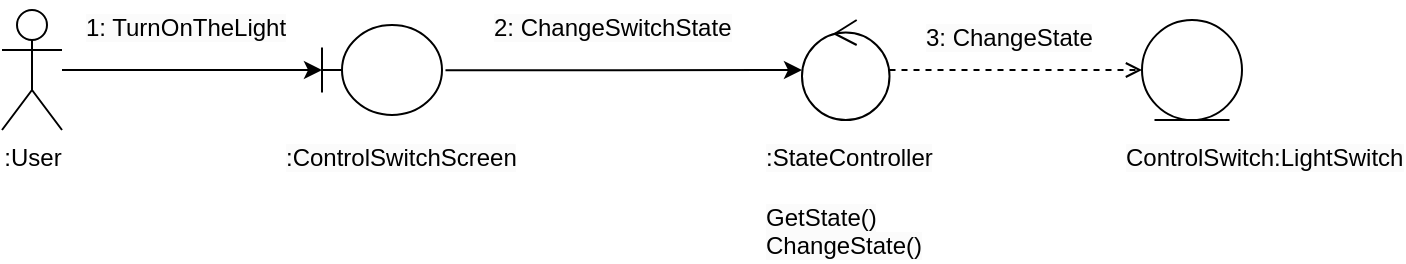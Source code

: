 <mxfile version="22.0.6" type="device">
  <diagram name="Страница — 1" id="B7_EgXtic_XTBQ914R1s">
    <mxGraphModel dx="624" dy="867" grid="1" gridSize="10" guides="1" tooltips="1" connect="1" arrows="1" fold="1" page="1" pageScale="1" pageWidth="827" pageHeight="1169" math="0" shadow="0">
      <root>
        <mxCell id="0" />
        <mxCell id="1" parent="0" />
        <mxCell id="8agiEXOs-_Uzl_Cm2DTF-12" value="" style="edgeStyle=orthogonalEdgeStyle;rounded=0;orthogonalLoop=1;jettySize=auto;html=1;" edge="1" parent="1" source="8agiEXOs-_Uzl_Cm2DTF-1" target="8agiEXOs-_Uzl_Cm2DTF-4">
          <mxGeometry relative="1" as="geometry" />
        </mxCell>
        <mxCell id="8agiEXOs-_Uzl_Cm2DTF-1" value=":User" style="shape=umlActor;verticalLabelPosition=bottom;verticalAlign=top;html=1;outlineConnect=0;" vertex="1" parent="1">
          <mxGeometry x="40" y="60" width="30" height="60" as="geometry" />
        </mxCell>
        <mxCell id="8agiEXOs-_Uzl_Cm2DTF-4" value="" style="shape=umlBoundary;whiteSpace=wrap;html=1;" vertex="1" parent="1">
          <mxGeometry x="200" y="67.5" width="60" height="45" as="geometry" />
        </mxCell>
        <mxCell id="8agiEXOs-_Uzl_Cm2DTF-14" value="" style="ellipse;shape=umlEntity;whiteSpace=wrap;html=1;" vertex="1" parent="1">
          <mxGeometry x="610" y="65" width="50" height="50" as="geometry" />
        </mxCell>
        <mxCell id="8agiEXOs-_Uzl_Cm2DTF-20" value="" style="edgeStyle=orthogonalEdgeStyle;rounded=0;orthogonalLoop=1;jettySize=auto;html=1;endArrow=open;endFill=0;dashed=1;" edge="1" parent="1" source="8agiEXOs-_Uzl_Cm2DTF-15" target="8agiEXOs-_Uzl_Cm2DTF-14">
          <mxGeometry relative="1" as="geometry" />
        </mxCell>
        <mxCell id="8agiEXOs-_Uzl_Cm2DTF-15" value="" style="ellipse;shape=umlControl;whiteSpace=wrap;html=1;" vertex="1" parent="1">
          <mxGeometry x="440" y="65" width="43.75" height="50" as="geometry" />
        </mxCell>
        <mxCell id="8agiEXOs-_Uzl_Cm2DTF-18" value="&lt;span style=&quot;color: rgb(0, 0, 0); font-family: Helvetica; font-size: 12px; font-style: normal; font-variant-ligatures: normal; font-variant-caps: normal; font-weight: 400; letter-spacing: normal; orphans: 2; text-align: center; text-indent: 0px; text-transform: none; widows: 2; word-spacing: 0px; -webkit-text-stroke-width: 0px; background-color: rgb(251, 251, 251); text-decoration-thickness: initial; text-decoration-style: initial; text-decoration-color: initial; float: none; display: inline !important;&quot;&gt;2: ChangeSwitchState&lt;/span&gt;" style="text;whiteSpace=wrap;html=1;" vertex="1" parent="1">
          <mxGeometry x="284" y="55" width="130" height="30" as="geometry" />
        </mxCell>
        <mxCell id="8agiEXOs-_Uzl_Cm2DTF-19" value="&lt;span style=&quot;color: rgb(0, 0, 0); font-family: Helvetica; font-size: 12px; font-style: normal; font-variant-ligatures: normal; font-variant-caps: normal; font-weight: 400; letter-spacing: normal; orphans: 2; text-align: center; text-indent: 0px; text-transform: none; widows: 2; word-spacing: 0px; -webkit-text-stroke-width: 0px; background-color: rgb(251, 251, 251); text-decoration-thickness: initial; text-decoration-style: initial; text-decoration-color: initial; float: none; display: inline !important;&quot;&gt;1: TurnOnTheLight&lt;/span&gt;" style="text;whiteSpace=wrap;html=1;" vertex="1" parent="1">
          <mxGeometry x="80" y="55" width="120" height="30" as="geometry" />
        </mxCell>
        <mxCell id="8agiEXOs-_Uzl_Cm2DTF-21" value="&lt;span style=&quot;color: rgb(0, 0, 0); font-family: Helvetica; font-size: 12px; font-style: normal; font-variant-ligatures: normal; font-variant-caps: normal; font-weight: 400; letter-spacing: normal; orphans: 2; text-align: center; text-indent: 0px; text-transform: none; widows: 2; word-spacing: 0px; -webkit-text-stroke-width: 0px; background-color: rgb(251, 251, 251); text-decoration-thickness: initial; text-decoration-style: initial; text-decoration-color: initial; float: none; display: inline !important;&quot;&gt;3: ChangeState&lt;/span&gt;" style="text;whiteSpace=wrap;html=1;" vertex="1" parent="1">
          <mxGeometry x="500" y="60" width="130" height="30" as="geometry" />
        </mxCell>
        <mxCell id="8agiEXOs-_Uzl_Cm2DTF-28" value="" style="edgeStyle=orthogonalEdgeStyle;rounded=0;orthogonalLoop=1;jettySize=auto;html=1;exitX=1.029;exitY=0.502;exitDx=0;exitDy=0;exitPerimeter=0;" edge="1" parent="1" source="8agiEXOs-_Uzl_Cm2DTF-4" target="8agiEXOs-_Uzl_Cm2DTF-15">
          <mxGeometry relative="1" as="geometry">
            <mxPoint x="470" y="90" as="sourcePoint" />
          </mxGeometry>
        </mxCell>
        <mxCell id="8agiEXOs-_Uzl_Cm2DTF-33" value="&lt;span style=&quot;color: rgb(0, 0, 0); font-family: Helvetica; font-size: 12px; font-style: normal; font-variant-ligatures: normal; font-variant-caps: normal; font-weight: 400; letter-spacing: normal; orphans: 2; text-align: center; text-indent: 0px; text-transform: none; widows: 2; word-spacing: 0px; -webkit-text-stroke-width: 0px; background-color: rgb(251, 251, 251); text-decoration-thickness: initial; text-decoration-style: initial; text-decoration-color: initial; float: none; display: inline !important;&quot;&gt;GetState()&lt;br&gt;ChangeState()&lt;br&gt;&lt;/span&gt;" style="text;whiteSpace=wrap;html=1;" vertex="1" parent="1">
          <mxGeometry x="420" y="150" width="90" height="30" as="geometry" />
        </mxCell>
        <mxCell id="8agiEXOs-_Uzl_Cm2DTF-34" value="&lt;span style=&quot;color: rgb(0, 0, 0); font-family: Helvetica; font-size: 12px; font-style: normal; font-variant-ligatures: normal; font-variant-caps: normal; font-weight: 400; letter-spacing: normal; orphans: 2; text-align: center; text-indent: 0px; text-transform: none; widows: 2; word-spacing: 0px; -webkit-text-stroke-width: 0px; background-color: rgb(251, 251, 251); text-decoration-thickness: initial; text-decoration-style: initial; text-decoration-color: initial; float: none; display: inline !important;&quot;&gt;:ControlSwitchScreen&lt;/span&gt;" style="text;whiteSpace=wrap;html=1;" vertex="1" parent="1">
          <mxGeometry x="180" y="120" width="150" height="40" as="geometry" />
        </mxCell>
        <mxCell id="8agiEXOs-_Uzl_Cm2DTF-35" value="&lt;span style=&quot;color: rgb(0, 0, 0); font-family: Helvetica; font-size: 12px; font-style: normal; font-variant-ligatures: normal; font-variant-caps: normal; font-weight: 400; letter-spacing: normal; orphans: 2; text-align: center; text-indent: 0px; text-transform: none; widows: 2; word-spacing: 0px; -webkit-text-stroke-width: 0px; background-color: rgb(251, 251, 251); text-decoration-thickness: initial; text-decoration-style: initial; text-decoration-color: initial; float: none; display: inline !important;&quot;&gt;:StateController&lt;/span&gt;" style="text;whiteSpace=wrap;html=1;" vertex="1" parent="1">
          <mxGeometry x="420" y="120" width="120" height="40" as="geometry" />
        </mxCell>
        <mxCell id="8agiEXOs-_Uzl_Cm2DTF-36" value="&lt;span style=&quot;color: rgb(0, 0, 0); font-family: Helvetica; font-size: 12px; font-style: normal; font-variant-ligatures: normal; font-variant-caps: normal; font-weight: 400; letter-spacing: normal; orphans: 2; text-align: center; text-indent: 0px; text-transform: none; widows: 2; word-spacing: 0px; -webkit-text-stroke-width: 0px; background-color: rgb(251, 251, 251); text-decoration-thickness: initial; text-decoration-style: initial; text-decoration-color: initial; float: none; display: inline !important;&quot;&gt;ControlSwitch:LightSwitch&lt;/span&gt;" style="text;whiteSpace=wrap;html=1;" vertex="1" parent="1">
          <mxGeometry x="600" y="120" width="100" height="40" as="geometry" />
        </mxCell>
      </root>
    </mxGraphModel>
  </diagram>
</mxfile>
